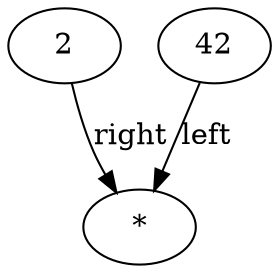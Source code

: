 digraph BayesianNetwork {
<91> -> <92> [label=right]
<90> -> <92> [label=left]
90[label="42"]
91[label="2"]
92[label="*"]
}